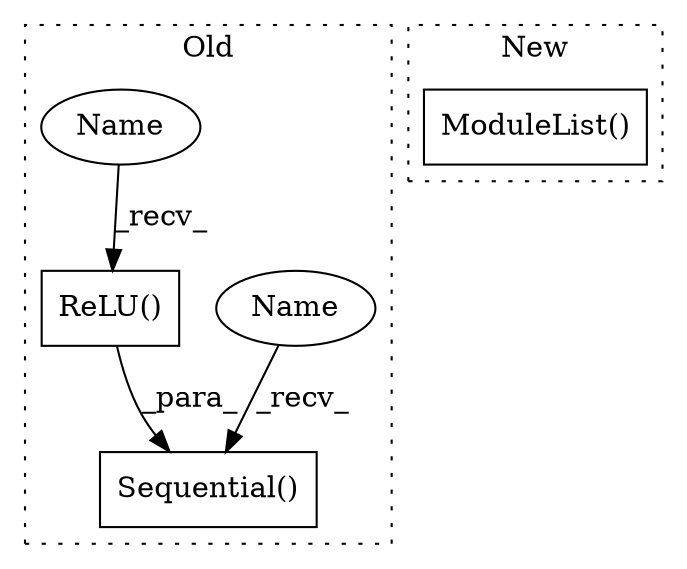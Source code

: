 digraph G {
subgraph cluster0 {
1 [label="ReLU()" a="75" s="2728" l="9" shape="box"];
3 [label="Sequential()" a="75" s="2634,2966" l="27,10" shape="box"];
4 [label="Name" a="87" s="2634" l="2" shape="ellipse"];
5 [label="Name" a="87" s="2728" l="2" shape="ellipse"];
label = "Old";
style="dotted";
}
subgraph cluster1 {
2 [label="ModuleList()" a="75" s="3166,3219" l="14,1" shape="box"];
label = "New";
style="dotted";
}
1 -> 3 [label="_para_"];
4 -> 3 [label="_recv_"];
5 -> 1 [label="_recv_"];
}